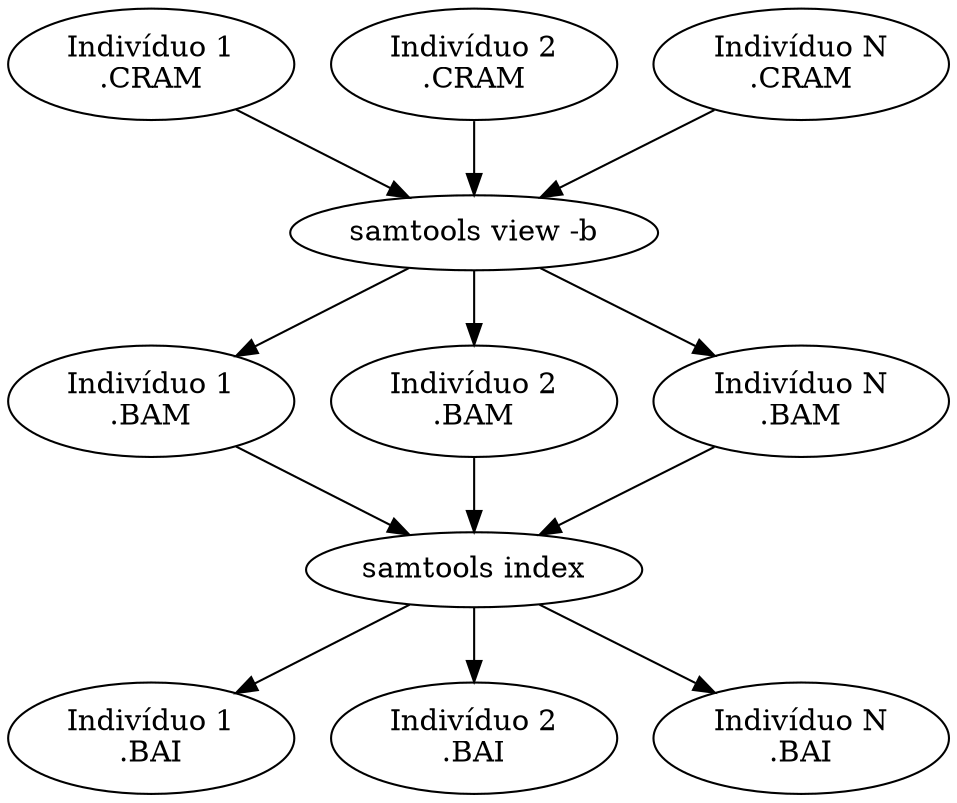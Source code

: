 digraph G {
  CRAM1 [ label="Indivíduo 1\n.CRAM" ]
  CRAM2 [ label="Indivíduo 2\n.CRAM" ]
  CRAMN [ label="Indivíduo N\n.CRAM" ]

  view [ label = "samtools view -b" ]
  index [ label = "samtools index" ]

  BAM1 [ label="Indivíduo 1\n.BAM" ]
  BAM2 [ label="Indivíduo 2\n.BAM" ]
  BAMN [ label="Indivíduo N\n.BAM" ]

  BAI1 [ label="Indivíduo 1\n.BAI" ]
  BAI2 [ label="Indivíduo 2\n.BAI" ]
  BAIN [ label="Indivíduo N\n.BAI" ]

  CRAM1 -> view
  CRAM2 -> view
  CRAMN -> view

  view -> BAM1
  view -> BAM2
  view -> BAMN

  BAM1 -> index
  BAM2 -> index
  BAMN -> index

  index -> BAI1
  index -> BAI2
  index -> BAIN
}
